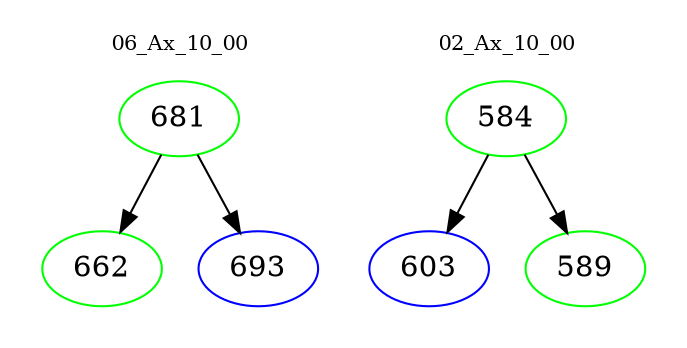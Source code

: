 digraph{
subgraph cluster_0 {
color = white
label = "06_Ax_10_00";
fontsize=10;
T0_681 [label="681", color="green"]
T0_681 -> T0_662 [color="black"]
T0_662 [label="662", color="green"]
T0_681 -> T0_693 [color="black"]
T0_693 [label="693", color="blue"]
}
subgraph cluster_1 {
color = white
label = "02_Ax_10_00";
fontsize=10;
T1_584 [label="584", color="green"]
T1_584 -> T1_603 [color="black"]
T1_603 [label="603", color="blue"]
T1_584 -> T1_589 [color="black"]
T1_589 [label="589", color="green"]
}
}
